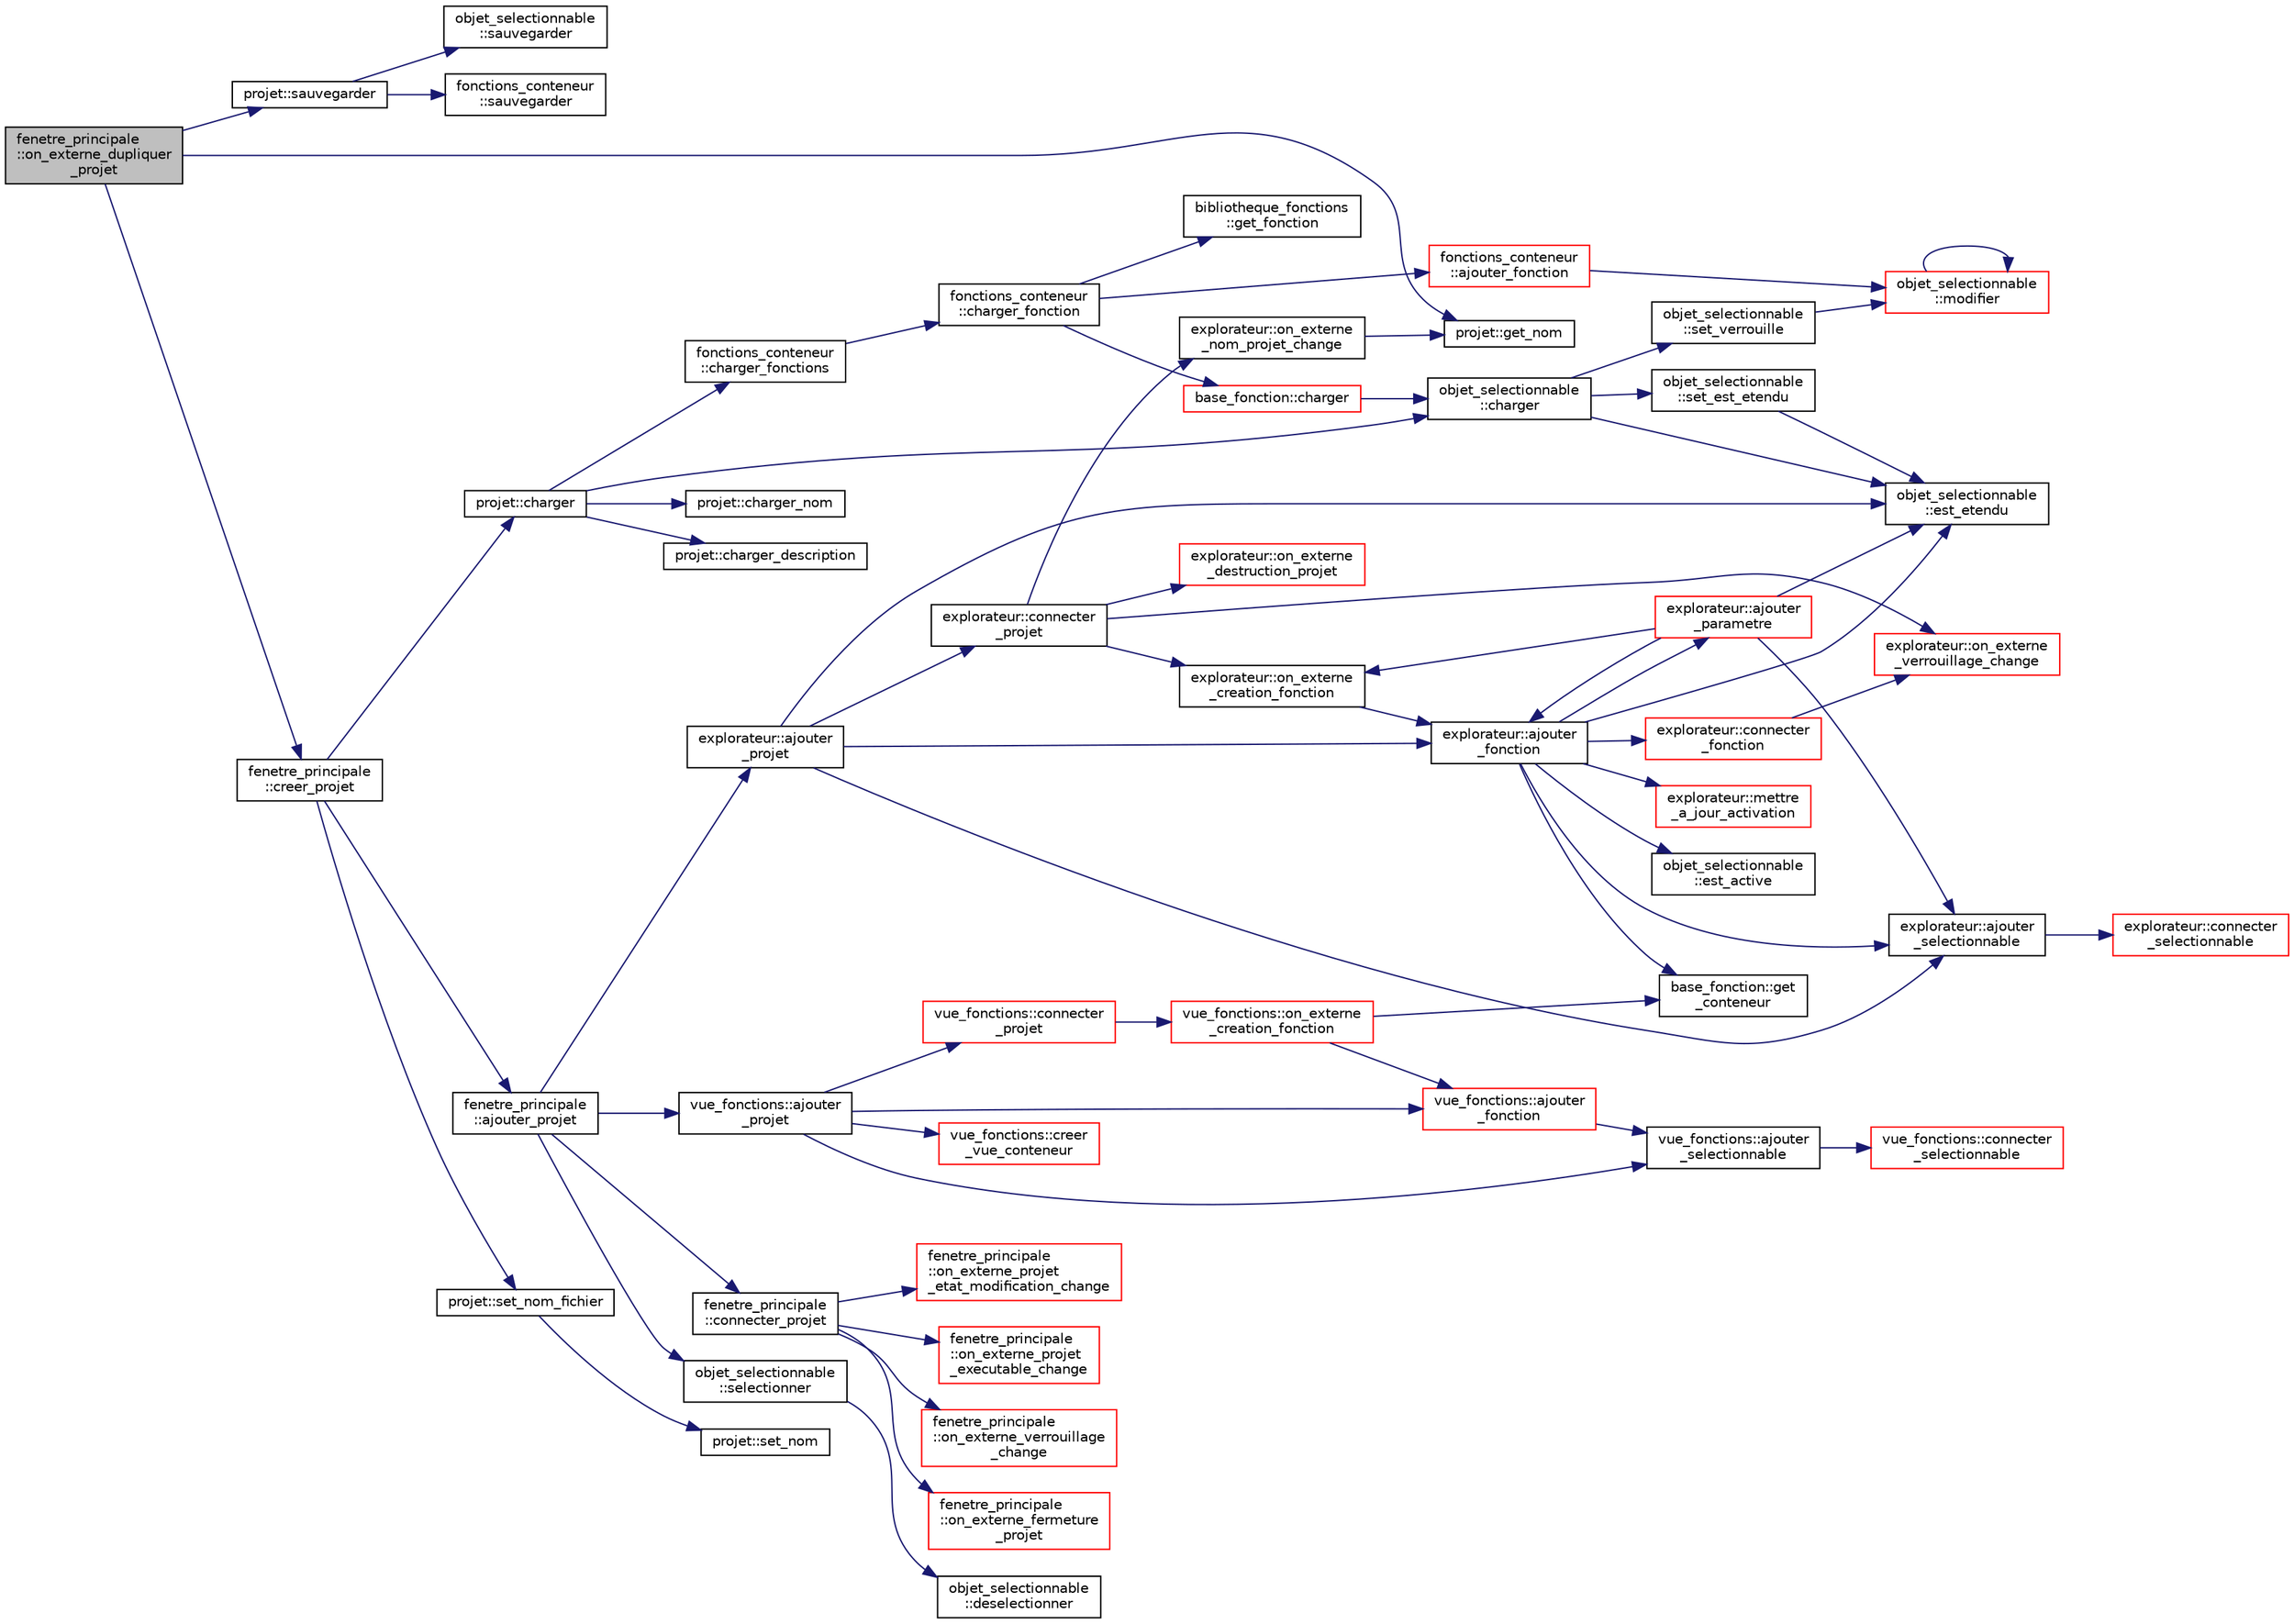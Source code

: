 digraph "fenetre_principale::on_externe_dupliquer_projet"
{
  edge [fontname="Helvetica",fontsize="10",labelfontname="Helvetica",labelfontsize="10"];
  node [fontname="Helvetica",fontsize="10",shape=record];
  rankdir="LR";
  Node1340 [label="fenetre_principale\l::on_externe_dupliquer\l_projet",height=0.2,width=0.4,color="black", fillcolor="grey75", style="filled", fontcolor="black"];
  Node1340 -> Node1341 [color="midnightblue",fontsize="10",style="solid",fontname="Helvetica"];
  Node1341 [label="projet::sauvegarder",height=0.2,width=0.4,color="black", fillcolor="white", style="filled",URL="$classprojet.html#a83aaa7aa7215729f319047a1f74d0a31",tooltip="Sauvegarde le projet dans un flux donné. "];
  Node1341 -> Node1342 [color="midnightblue",fontsize="10",style="solid",fontname="Helvetica"];
  Node1342 [label="objet_selectionnable\l::sauvegarder",height=0.2,width=0.4,color="black", fillcolor="white", style="filled",URL="$classobjet__selectionnable.html#af4f1e02d8ede68cfb073770ed85e4899",tooltip="Sauvegarde l&#39;objet sélectionnable dans un flux donné. "];
  Node1341 -> Node1343 [color="midnightblue",fontsize="10",style="solid",fontname="Helvetica"];
  Node1343 [label="fonctions_conteneur\l::sauvegarder",height=0.2,width=0.4,color="black", fillcolor="white", style="filled",URL="$classfonctions__conteneur.html#a45ec80993babd844410c429794357871",tooltip="Sauvegarde le fonctions_conteneur dans un flux donné. "];
  Node1340 -> Node1344 [color="midnightblue",fontsize="10",style="solid",fontname="Helvetica"];
  Node1344 [label="projet::get_nom",height=0.2,width=0.4,color="black", fillcolor="white", style="filled",URL="$classprojet.html#aa787fbd9f79b128d3ef24d144be917ff",tooltip="Accesseur du nom du projet. "];
  Node1340 -> Node1345 [color="midnightblue",fontsize="10",style="solid",fontname="Helvetica"];
  Node1345 [label="fenetre_principale\l::creer_projet",height=0.2,width=0.4,color="black", fillcolor="white", style="filled",URL="$classfenetre__principale.html#a719b7500e3608be49652e8ddd8d97af0",tooltip="Crée un projet à partir d&#39;une source xml. "];
  Node1345 -> Node1346 [color="midnightblue",fontsize="10",style="solid",fontname="Helvetica"];
  Node1346 [label="projet::charger",height=0.2,width=0.4,color="black", fillcolor="white", style="filled",URL="$classprojet.html#a68c7ce13d982519c05ec13a7bbdff382",tooltip="Charge le projet à partir d&#39;une source xml donnée. "];
  Node1346 -> Node1347 [color="midnightblue",fontsize="10",style="solid",fontname="Helvetica"];
  Node1347 [label="projet::charger_nom",height=0.2,width=0.4,color="black", fillcolor="white", style="filled",URL="$classprojet.html#aa86c79657eb857625d912f51eef422c8",tooltip="Charge le nom du projet à partir d&#39;une source xml donnée. "];
  Node1346 -> Node1348 [color="midnightblue",fontsize="10",style="solid",fontname="Helvetica"];
  Node1348 [label="projet::charger_description",height=0.2,width=0.4,color="black", fillcolor="white", style="filled",URL="$classprojet.html#a53f140621fa770b3f15366596df41a0e",tooltip="Charge la description du projet à partir d&#39;une source xml donnée. "];
  Node1346 -> Node1349 [color="midnightblue",fontsize="10",style="solid",fontname="Helvetica"];
  Node1349 [label="objet_selectionnable\l::charger",height=0.2,width=0.4,color="black", fillcolor="white", style="filled",URL="$classobjet__selectionnable.html#a8f3ce3c0cf4e85da9115b7517f9e0e2d",tooltip="Charge l&#39;objet à partir d&#39;une source xml donnée. "];
  Node1349 -> Node1350 [color="midnightblue",fontsize="10",style="solid",fontname="Helvetica"];
  Node1350 [label="objet_selectionnable\l::est_etendu",height=0.2,width=0.4,color="black", fillcolor="white", style="filled",URL="$classobjet__selectionnable.html#af1e714963d861a9895ff590531396707",tooltip="Indique si l&#39;objet est étendu. "];
  Node1349 -> Node1351 [color="midnightblue",fontsize="10",style="solid",fontname="Helvetica"];
  Node1351 [label="objet_selectionnable\l::set_est_etendu",height=0.2,width=0.4,color="black", fillcolor="white", style="filled",URL="$classobjet__selectionnable.html#aafef1c588ce9d5f7956c321799986b9b",tooltip="Initialise l&#39;état étendu de l&#39;objet. "];
  Node1351 -> Node1350 [color="midnightblue",fontsize="10",style="solid",fontname="Helvetica"];
  Node1349 -> Node1352 [color="midnightblue",fontsize="10",style="solid",fontname="Helvetica"];
  Node1352 [label="objet_selectionnable\l::set_verrouille",height=0.2,width=0.4,color="black", fillcolor="white", style="filled",URL="$classobjet__selectionnable.html#a5d39343f43293805a0b60e8520687d87",tooltip="Initialise l&#39;état de verrouillage de l&#39;objet. "];
  Node1352 -> Node1353 [color="midnightblue",fontsize="10",style="solid",fontname="Helvetica"];
  Node1353 [label="objet_selectionnable\l::modifier",height=0.2,width=0.4,color="red", fillcolor="white", style="filled",URL="$classobjet__selectionnable.html#a9f76b8e89231a79c3fc840af874bd868",tooltip="Modifie l&#39;objet. "];
  Node1353 -> Node1353 [color="midnightblue",fontsize="10",style="solid",fontname="Helvetica"];
  Node1346 -> Node1355 [color="midnightblue",fontsize="10",style="solid",fontname="Helvetica"];
  Node1355 [label="fonctions_conteneur\l::charger_fonctions",height=0.2,width=0.4,color="black", fillcolor="white", style="filled",URL="$classfonctions__conteneur.html#aeb43e1fd3929d565f33b34db7ce8c583",tooltip="Charge des fonctions à partir d&#39;une source xml donnée. "];
  Node1355 -> Node1356 [color="midnightblue",fontsize="10",style="solid",fontname="Helvetica"];
  Node1356 [label="fonctions_conteneur\l::charger_fonction",height=0.2,width=0.4,color="black", fillcolor="white", style="filled",URL="$classfonctions__conteneur.html#a2e241972228c75c5550287bd0fa6501e",tooltip="Charge une fonction à partir d&#39;une source xml donnée. "];
  Node1356 -> Node1357 [color="midnightblue",fontsize="10",style="solid",fontname="Helvetica"];
  Node1357 [label="bibliotheque_fonctions\l::get_fonction",height=0.2,width=0.4,color="black", fillcolor="white", style="filled",URL="$classbibliotheque__fonctions.html#a97e2db5603fe4267df7ace47f110b6e0",tooltip="Crée et retourne une fonction pour un type donné. "];
  Node1356 -> Node1358 [color="midnightblue",fontsize="10",style="solid",fontname="Helvetica"];
  Node1358 [label="base_fonction::charger",height=0.2,width=0.4,color="red", fillcolor="white", style="filled",URL="$classbase__fonction.html#a693965131515a05876dd55562cba2757",tooltip="Charge la fonction à partir d&#39;une source xml donnée. "];
  Node1358 -> Node1349 [color="midnightblue",fontsize="10",style="solid",fontname="Helvetica"];
  Node1356 -> Node1380 [color="midnightblue",fontsize="10",style="solid",fontname="Helvetica"];
  Node1380 [label="fonctions_conteneur\l::ajouter_fonction",height=0.2,width=0.4,color="red", fillcolor="white", style="filled",URL="$classfonctions__conteneur.html#a5498a158c4d4f16fc63e54809ce381d5",tooltip="Ajoute une fonction donnée dans le conteneur. "];
  Node1380 -> Node1353 [color="midnightblue",fontsize="10",style="solid",fontname="Helvetica"];
  Node1345 -> Node1387 [color="midnightblue",fontsize="10",style="solid",fontname="Helvetica"];
  Node1387 [label="projet::set_nom_fichier",height=0.2,width=0.4,color="black", fillcolor="white", style="filled",URL="$classprojet.html#ad8800652d03f73eaad197af702d3d133",tooltip="Initialise le nom du fchier. "];
  Node1387 -> Node1388 [color="midnightblue",fontsize="10",style="solid",fontname="Helvetica"];
  Node1388 [label="projet::set_nom",height=0.2,width=0.4,color="black", fillcolor="white", style="filled",URL="$classprojet.html#a3020254e65eb57b4c36bf7990021ad2b",tooltip="Initialise le nom du projet. "];
  Node1345 -> Node1389 [color="midnightblue",fontsize="10",style="solid",fontname="Helvetica"];
  Node1389 [label="fenetre_principale\l::ajouter_projet",height=0.2,width=0.4,color="black", fillcolor="white", style="filled",URL="$classfenetre__principale.html#a36f89a276a3e7c84f23e953a1d1ed4c2",tooltip="Ajoute un nouveau projet donné. "];
  Node1389 -> Node1390 [color="midnightblue",fontsize="10",style="solid",fontname="Helvetica"];
  Node1390 [label="explorateur::ajouter\l_projet",height=0.2,width=0.4,color="black", fillcolor="white", style="filled",URL="$classexplorateur.html#a187e3de9d541231a4e42cc18dd164c01",tooltip="Ajoute un projet dans l&#39;explorateur. "];
  Node1390 -> Node1391 [color="midnightblue",fontsize="10",style="solid",fontname="Helvetica"];
  Node1391 [label="explorateur::ajouter\l_selectionnable",height=0.2,width=0.4,color="black", fillcolor="white", style="filled",URL="$classexplorateur.html#a887540b504bdc698ba2b8736fe0e9fdc",tooltip="Ajoute un objet sélectionnable à l&#39;explorateur. "];
  Node1391 -> Node1392 [color="midnightblue",fontsize="10",style="solid",fontname="Helvetica"];
  Node1392 [label="explorateur::connecter\l_selectionnable",height=0.2,width=0.4,color="red", fillcolor="white", style="filled",URL="$classexplorateur.html#ad22d29aa9fc32953c4b2b77c56d189db",tooltip="Ajoute les connects pour un objet donné. "];
  Node1390 -> Node1396 [color="midnightblue",fontsize="10",style="solid",fontname="Helvetica"];
  Node1396 [label="explorateur::connecter\l_projet",height=0.2,width=0.4,color="black", fillcolor="white", style="filled",URL="$classexplorateur.html#a2a297d8a36310f5b657c06e13cff0b06",tooltip="Ajoute les connects pour un projet donné. "];
  Node1396 -> Node1397 [color="midnightblue",fontsize="10",style="solid",fontname="Helvetica"];
  Node1397 [label="explorateur::on_externe\l_creation_fonction",height=0.2,width=0.4,color="black", fillcolor="white", style="filled",URL="$classexplorateur.html#a7f6b58995b31a6b09758e6af0c5988a0",tooltip="Fonction appelée lorsqu&#39;un fonction est créée. "];
  Node1397 -> Node1398 [color="midnightblue",fontsize="10",style="solid",fontname="Helvetica"];
  Node1398 [label="explorateur::ajouter\l_fonction",height=0.2,width=0.4,color="black", fillcolor="white", style="filled",URL="$classexplorateur.html#a9da9de05eb1380d7dc9d0dddd85f2432",tooltip="Ajoute une fonction à l&#39;explorateur. "];
  Node1398 -> Node1399 [color="midnightblue",fontsize="10",style="solid",fontname="Helvetica"];
  Node1399 [label="base_fonction::get\l_conteneur",height=0.2,width=0.4,color="black", fillcolor="white", style="filled",URL="$classbase__fonction.html#a3ae15ad4fd18fed8252fe6d10ca17d23",tooltip="Accesseur sur le conteneur de la fonction. "];
  Node1398 -> Node1391 [color="midnightblue",fontsize="10",style="solid",fontname="Helvetica"];
  Node1398 -> Node1400 [color="midnightblue",fontsize="10",style="solid",fontname="Helvetica"];
  Node1400 [label="explorateur::ajouter\l_parametre",height=0.2,width=0.4,color="red", fillcolor="white", style="filled",URL="$classexplorateur.html#a4f9742e14126da0d20dd6161c005bcd2",tooltip="Ajoute un paramètre à l&#39;explorateur. "];
  Node1400 -> Node1391 [color="midnightblue",fontsize="10",style="solid",fontname="Helvetica"];
  Node1400 -> Node1397 [color="midnightblue",fontsize="10",style="solid",fontname="Helvetica"];
  Node1400 -> Node1398 [color="midnightblue",fontsize="10",style="solid",fontname="Helvetica"];
  Node1400 -> Node1350 [color="midnightblue",fontsize="10",style="solid",fontname="Helvetica"];
  Node1398 -> Node1404 [color="midnightblue",fontsize="10",style="solid",fontname="Helvetica"];
  Node1404 [label="explorateur::mettre\l_a_jour_activation",height=0.2,width=0.4,color="red", fillcolor="white", style="filled",URL="$classexplorateur.html#a1c0d1a2f970f2b4d9560f33f74030f7a",tooltip="Met à jour l&#39;activation d&#39;un noeud. "];
  Node1398 -> Node1408 [color="midnightblue",fontsize="10",style="solid",fontname="Helvetica"];
  Node1408 [label="objet_selectionnable\l::est_active",height=0.2,width=0.4,color="black", fillcolor="white", style="filled",URL="$classobjet__selectionnable.html#a9a0bf43723dd1656224cec9f3c42bba0",tooltip="Retourne l&#39;état d&#39;activation de l&#39;objet. "];
  Node1398 -> Node1350 [color="midnightblue",fontsize="10",style="solid",fontname="Helvetica"];
  Node1398 -> Node1409 [color="midnightblue",fontsize="10",style="solid",fontname="Helvetica"];
  Node1409 [label="explorateur::connecter\l_fonction",height=0.2,width=0.4,color="red", fillcolor="white", style="filled",URL="$classexplorateur.html#a838a8a6442ebd91a5c242ea02c0fe3e2",tooltip="Ajoute les connects pour un fonction donnée. "];
  Node1409 -> Node1412 [color="midnightblue",fontsize="10",style="solid",fontname="Helvetica"];
  Node1412 [label="explorateur::on_externe\l_verrouillage_change",height=0.2,width=0.4,color="red", fillcolor="white", style="filled",URL="$classexplorateur.html#afce2e984617f7198974bcd4db9c4175a",tooltip="Fonction appelée lorsque le vérouillage d&#39;un objet change. "];
  Node1396 -> Node1412 [color="midnightblue",fontsize="10",style="solid",fontname="Helvetica"];
  Node1396 -> Node1417 [color="midnightblue",fontsize="10",style="solid",fontname="Helvetica"];
  Node1417 [label="explorateur::on_externe\l_nom_projet_change",height=0.2,width=0.4,color="black", fillcolor="white", style="filled",URL="$classexplorateur.html#a9f74457a3d08f73b28f5c4eaaf01acc9",tooltip="Fonction appelée lorsqu&#39;un nom de projet change. "];
  Node1417 -> Node1344 [color="midnightblue",fontsize="10",style="solid",fontname="Helvetica"];
  Node1396 -> Node1418 [color="midnightblue",fontsize="10",style="solid",fontname="Helvetica"];
  Node1418 [label="explorateur::on_externe\l_destruction_projet",height=0.2,width=0.4,color="red", fillcolor="white", style="filled",URL="$classexplorateur.html#ad7dd8e9faf432a50a821f76ff8c13e39",tooltip="Fonction appelée lorsqu&#39;un projet est détruit. "];
  Node1390 -> Node1398 [color="midnightblue",fontsize="10",style="solid",fontname="Helvetica"];
  Node1390 -> Node1350 [color="midnightblue",fontsize="10",style="solid",fontname="Helvetica"];
  Node1389 -> Node1421 [color="midnightblue",fontsize="10",style="solid",fontname="Helvetica"];
  Node1421 [label="vue_fonctions::ajouter\l_projet",height=0.2,width=0.4,color="black", fillcolor="white", style="filled",URL="$classvue__fonctions.html#ac4069084e2d6cbc37f12f6c83519b1b0",tooltip="Ajoute un projet disponible à la vue. "];
  Node1421 -> Node1422 [color="midnightblue",fontsize="10",style="solid",fontname="Helvetica"];
  Node1422 [label="vue_fonctions::ajouter\l_selectionnable",height=0.2,width=0.4,color="black", fillcolor="white", style="filled",URL="$classvue__fonctions.html#a77d4c5f3bb2ec3a1160c1d05c23b8bb0",tooltip="Ajoute un objet sélectionnable à la vue. "];
  Node1422 -> Node1423 [color="midnightblue",fontsize="10",style="solid",fontname="Helvetica"];
  Node1423 [label="vue_fonctions::connecter\l_selectionnable",height=0.2,width=0.4,color="red", fillcolor="white", style="filled",URL="$classvue__fonctions.html#a8b4d92b99c2f8bad26192a3d496cd97a",tooltip="Ajoute les connections pour un objet sélectionnable donné. "];
  Node1421 -> Node1435 [color="midnightblue",fontsize="10",style="solid",fontname="Helvetica"];
  Node1435 [label="vue_fonctions::connecter\l_projet",height=0.2,width=0.4,color="red", fillcolor="white", style="filled",URL="$classvue__fonctions.html#a7a1bbb16655ef76c7ed9fe1eadc085fa",tooltip="Ajoute les connections pour un projet donné. "];
  Node1435 -> Node1436 [color="midnightblue",fontsize="10",style="solid",fontname="Helvetica"];
  Node1436 [label="vue_fonctions::on_externe\l_creation_fonction",height=0.2,width=0.4,color="red", fillcolor="white", style="filled",URL="$classvue__fonctions.html#a83878c3919ac64ebcd7c04c7c1046888",tooltip="Fonction appelée lorsqu&#39;une fonction est créée. "];
  Node1436 -> Node1437 [color="midnightblue",fontsize="10",style="solid",fontname="Helvetica"];
  Node1437 [label="vue_fonctions::ajouter\l_fonction",height=0.2,width=0.4,color="red", fillcolor="white", style="filled",URL="$classvue__fonctions.html#a5a635af08c44943e09830be4d8f6d041",tooltip="Ajoute une fonction disponible à la vue. "];
  Node1437 -> Node1422 [color="midnightblue",fontsize="10",style="solid",fontname="Helvetica"];
  Node1436 -> Node1399 [color="midnightblue",fontsize="10",style="solid",fontname="Helvetica"];
  Node1421 -> Node1437 [color="midnightblue",fontsize="10",style="solid",fontname="Helvetica"];
  Node1421 -> Node1425 [color="midnightblue",fontsize="10",style="solid",fontname="Helvetica"];
  Node1425 [label="vue_fonctions::creer\l_vue_conteneur",height=0.2,width=0.4,color="red", fillcolor="white", style="filled",URL="$classvue__fonctions.html#a43f442e02fedae787e0027e5c766cab4",tooltip="Crée la vue à partir du conteneur courant. "];
  Node1389 -> Node1446 [color="midnightblue",fontsize="10",style="solid",fontname="Helvetica"];
  Node1446 [label="fenetre_principale\l::connecter_projet",height=0.2,width=0.4,color="black", fillcolor="white", style="filled",URL="$classfenetre__principale.html#a8a3a74f711670339243baf7c08d7ca05",tooltip="Ajoute les connections pour un projet donné. "];
  Node1446 -> Node1447 [color="midnightblue",fontsize="10",style="solid",fontname="Helvetica"];
  Node1447 [label="fenetre_principale\l::on_externe_projet\l_etat_modification_change",height=0.2,width=0.4,color="red", fillcolor="white", style="filled",URL="$classfenetre__principale.html#aa3031f71451237710b8e71ffc9df4f23",tooltip="Fonction appelée lorsque l&#39;état de modification d&#39;un projet change. "];
  Node1446 -> Node1460 [color="midnightblue",fontsize="10",style="solid",fontname="Helvetica"];
  Node1460 [label="fenetre_principale\l::on_externe_projet\l_executable_change",height=0.2,width=0.4,color="red", fillcolor="white", style="filled",URL="$classfenetre__principale.html#aac51e3e43a291658385b410ad158f24d",tooltip="Fonction appelée lorsque l&#39;état d&#39;exécutabitlité d&#39;un projet change. "];
  Node1446 -> Node1463 [color="midnightblue",fontsize="10",style="solid",fontname="Helvetica"];
  Node1463 [label="fenetre_principale\l::on_externe_verrouillage\l_change",height=0.2,width=0.4,color="red", fillcolor="white", style="filled",URL="$classfenetre__principale.html#a6a720767a355118833f47fdf265f134b",tooltip="Fonction appelée lorsqu&#39;il y a un changement de verrouillage d&#39;un objet. "];
  Node1446 -> Node1464 [color="midnightblue",fontsize="10",style="solid",fontname="Helvetica"];
  Node1464 [label="fenetre_principale\l::on_externe_fermeture\l_projet",height=0.2,width=0.4,color="red", fillcolor="white", style="filled",URL="$classfenetre__principale.html#aed193870fa2381dc3add068169629d7b",tooltip="Fonction appelée lorsqu&#39;il y a une demande externe de fermeture d&#39;un projet. "];
  Node1389 -> Node1468 [color="midnightblue",fontsize="10",style="solid",fontname="Helvetica"];
  Node1468 [label="objet_selectionnable\l::selectionner",height=0.2,width=0.4,color="black", fillcolor="white", style="filled",URL="$classobjet__selectionnable.html#a645da22be6e3f8747086da238e788fb9",tooltip="Sélectionne l&#39;objet. "];
  Node1468 -> Node1467 [color="midnightblue",fontsize="10",style="solid",fontname="Helvetica"];
  Node1467 [label="objet_selectionnable\l::deselectionner",height=0.2,width=0.4,color="black", fillcolor="white", style="filled",URL="$classobjet__selectionnable.html#a555085da89b30b07349064bb54a26138",tooltip="Désélectionne l&#39;objet sélectionné. "];
}

